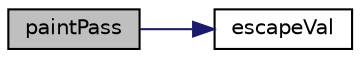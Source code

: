 digraph "paintPass"
{
  edge [fontname="Helvetica",fontsize="10",labelfontname="Helvetica",labelfontsize="10"];
  node [fontname="Helvetica",fontsize="10",shape=record];
  rankdir="LR";
  Node1 [label="paintPass",height=0.2,width=0.4,color="black", fillcolor="grey75", style="filled" fontcolor="black"];
  Node1 -> Node2 [color="midnightblue",fontsize="10",style="solid",fontname="Helvetica"];
  Node2 [label="escapeVal",height=0.2,width=0.4,color="black", fillcolor="white", style="filled",URL="$class_eclipse_reporter.html#a1219342227a7cd14a6f2e326832aedf5"];
}
